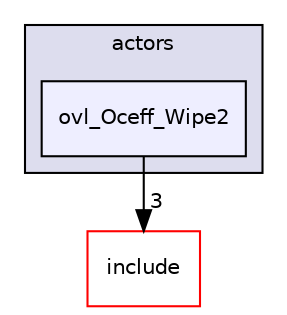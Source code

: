 digraph "src/overlays/actors/ovl_Oceff_Wipe2" {
  compound=true
  node [ fontsize="10", fontname="Helvetica"];
  edge [ labelfontsize="10", labelfontname="Helvetica"];
  subgraph clusterdir_e93473484be31ce7bcb356bd643a22f8 {
    graph [ bgcolor="#ddddee", pencolor="black", label="actors" fontname="Helvetica", fontsize="10", URL="dir_e93473484be31ce7bcb356bd643a22f8.html"]
  dir_cd83a578a7a1359ff87cd09b54b205b2 [shape=box, label="ovl_Oceff_Wipe2", style="filled", fillcolor="#eeeeff", pencolor="black", URL="dir_cd83a578a7a1359ff87cd09b54b205b2.html"];
  }
  dir_d44c64559bbebec7f509842c48db8b23 [shape=box label="include" fillcolor="white" style="filled" color="red" URL="dir_d44c64559bbebec7f509842c48db8b23.html"];
  dir_cd83a578a7a1359ff87cd09b54b205b2->dir_d44c64559bbebec7f509842c48db8b23 [headlabel="3", labeldistance=1.5 headhref="dir_000435_000000.html"];
}
